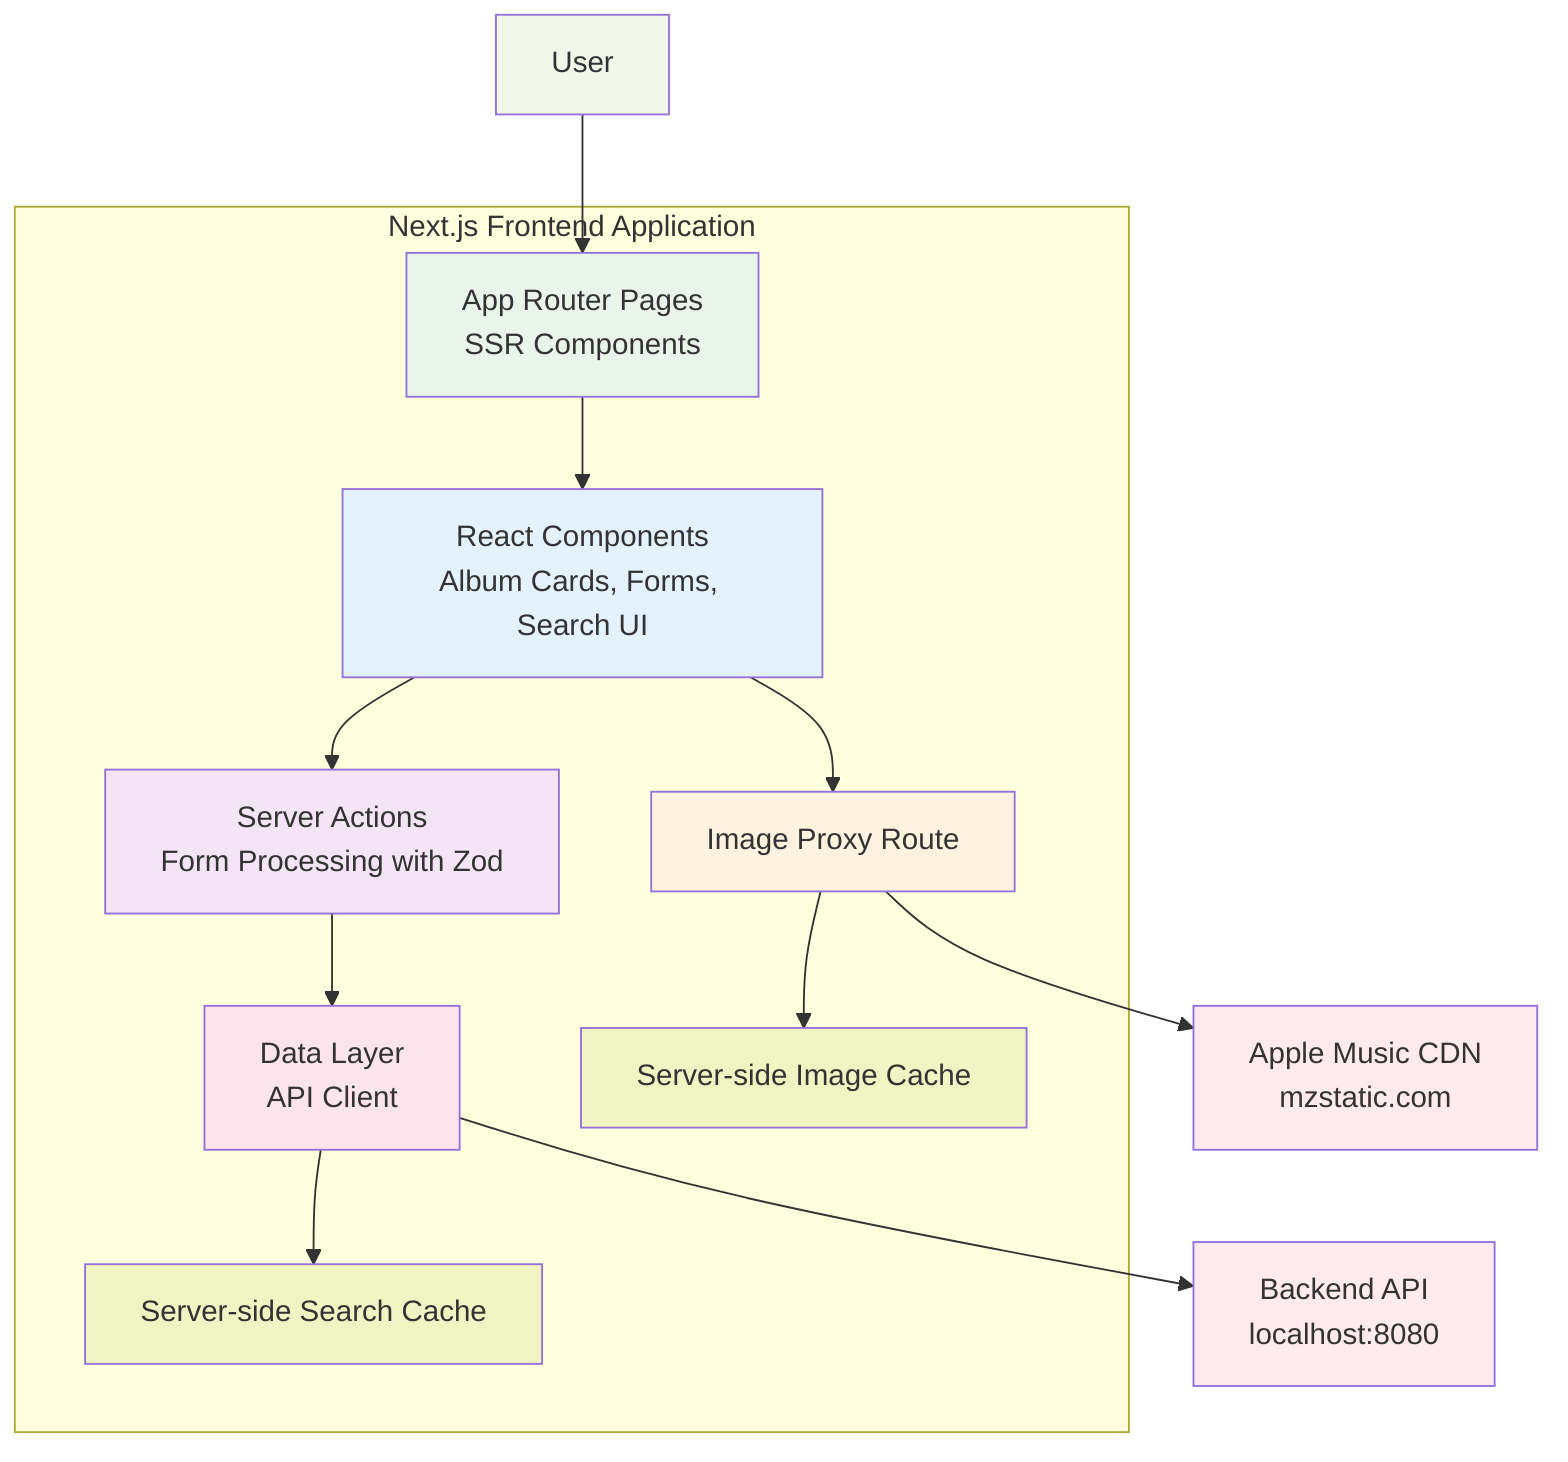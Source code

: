 graph TB
    %% Frontend Components
    User[User]
    
    subgraph "Next.js Frontend Application"
        Pages[App Router Pages<br/>SSR Components]
        Components[React Components<br/>Album Cards, Forms, Search UI]
        ServerActions[Server Actions<br/>Form Processing with Zod]
        ImageProxy[Image Proxy Route]
        DataLayer[Data Layer<br/>API Client]
        ImageCache[Server-side Image Cache]
        SearchCache[Server-side Search Cache]
    end
    
    %% External Dependencies
    Backend[Backend API<br/>localhost:8080]
    AppleCDN[Apple Music CDN<br/>mzstatic.com]
    
    %% Connections
    User --> Pages
    Pages --> Components
    Components --> ServerActions
    Components --> ImageProxy
    ServerActions --> DataLayer
    DataLayer --> Backend
    ImageProxy --> ImageCache
    ImageProxy --> AppleCDN
    DataLayer --> SearchCache
    
    %% Styling
    classDef pages fill:#e8f5e8
    classDef components fill:#e3f2fd
    classDef actions fill:#f3e5f5
    classDef proxy fill:#fff3e0
    classDef data fill:#fce4ec
    classDef cache fill:#f0f4c3
    classDef external fill:#ffebee
    classDef user fill:#f1f8e9
    
    class Pages pages
    class Components components
    class ServerActions actions
    class ImageProxy proxy
    class DataLayer data
    class ImageCache,SearchCache cache
    class Backend,AppleCDN external
    class User user